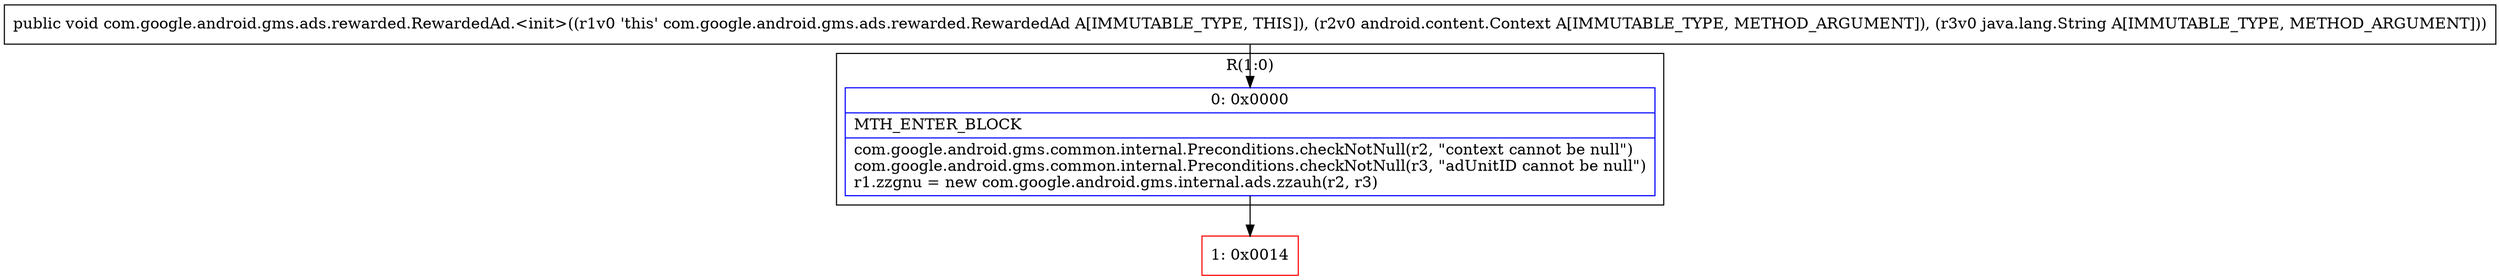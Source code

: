 digraph "CFG forcom.google.android.gms.ads.rewarded.RewardedAd.\<init\>(Landroid\/content\/Context;Ljava\/lang\/String;)V" {
subgraph cluster_Region_1735892619 {
label = "R(1:0)";
node [shape=record,color=blue];
Node_0 [shape=record,label="{0\:\ 0x0000|MTH_ENTER_BLOCK\l|com.google.android.gms.common.internal.Preconditions.checkNotNull(r2, \"context cannot be null\")\lcom.google.android.gms.common.internal.Preconditions.checkNotNull(r3, \"adUnitID cannot be null\")\lr1.zzgnu = new com.google.android.gms.internal.ads.zzauh(r2, r3)\l}"];
}
Node_1 [shape=record,color=red,label="{1\:\ 0x0014}"];
MethodNode[shape=record,label="{public void com.google.android.gms.ads.rewarded.RewardedAd.\<init\>((r1v0 'this' com.google.android.gms.ads.rewarded.RewardedAd A[IMMUTABLE_TYPE, THIS]), (r2v0 android.content.Context A[IMMUTABLE_TYPE, METHOD_ARGUMENT]), (r3v0 java.lang.String A[IMMUTABLE_TYPE, METHOD_ARGUMENT])) }"];
MethodNode -> Node_0;
Node_0 -> Node_1;
}

